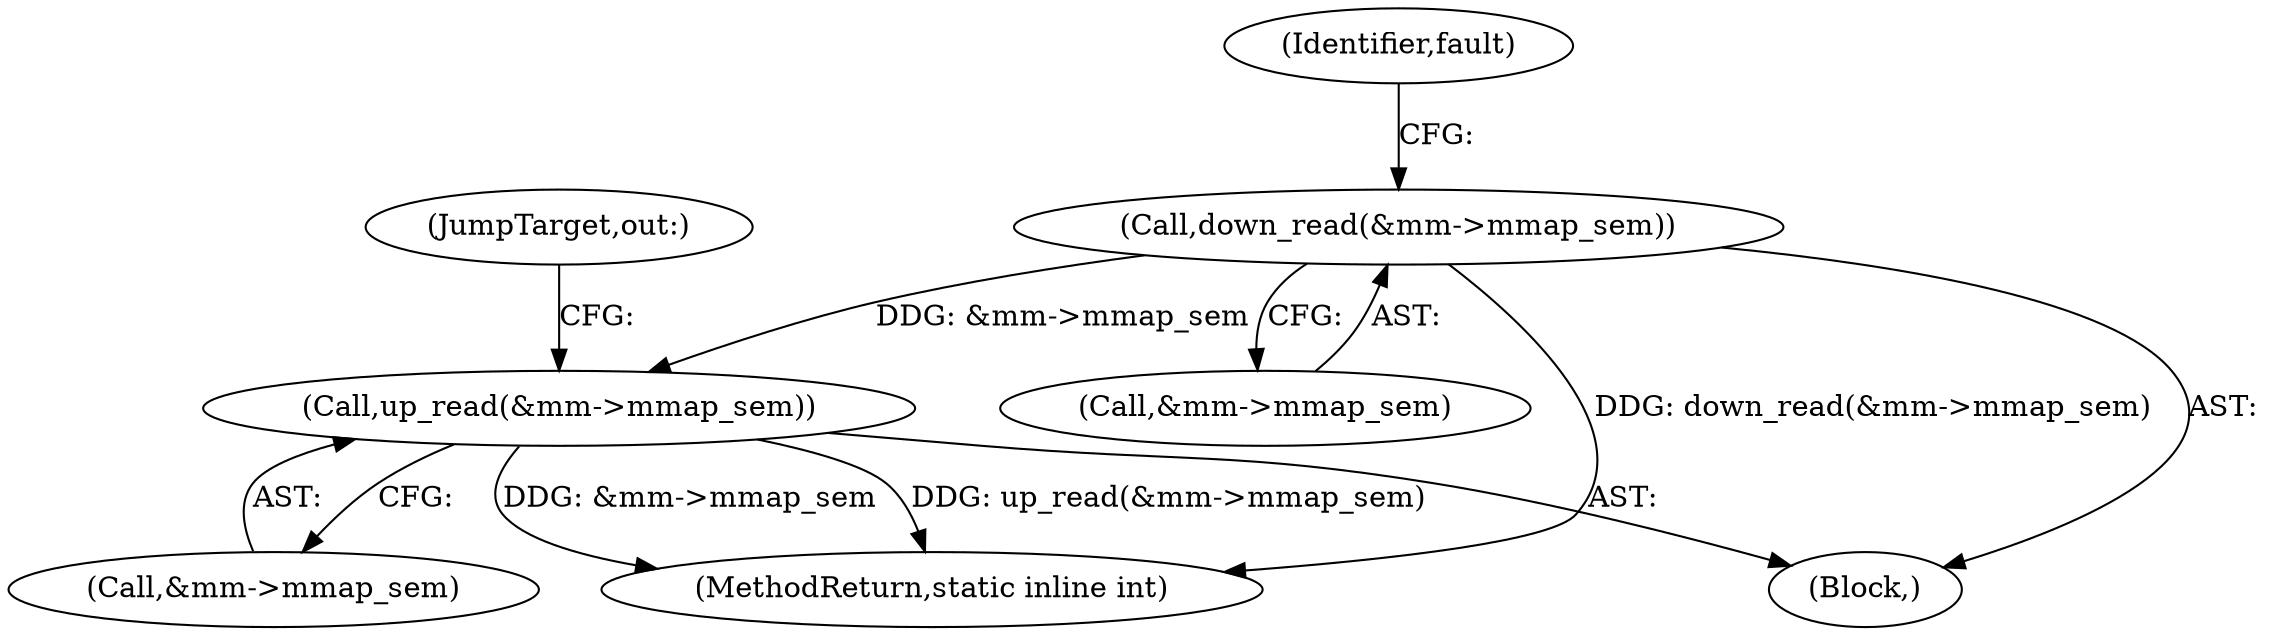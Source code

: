 digraph "0_linux_a8b0ca17b80e92faab46ee7179ba9e99ccb61233_21@API" {
"1000171" [label="(Call,down_read(&mm->mmap_sem))"];
"1000286" [label="(Call,up_read(&mm->mmap_sem))"];
"1000177" [label="(Identifier,fault)"];
"1000294" [label="(MethodReturn,static inline int)"];
"1000171" [label="(Call,down_read(&mm->mmap_sem))"];
"1000286" [label="(Call,up_read(&mm->mmap_sem))"];
"1000291" [label="(JumpTarget,out:)"];
"1000172" [label="(Call,&mm->mmap_sem)"];
"1000287" [label="(Call,&mm->mmap_sem)"];
"1000110" [label="(Block,)"];
"1000171" -> "1000110"  [label="AST: "];
"1000171" -> "1000172"  [label="CFG: "];
"1000172" -> "1000171"  [label="AST: "];
"1000177" -> "1000171"  [label="CFG: "];
"1000171" -> "1000294"  [label="DDG: down_read(&mm->mmap_sem)"];
"1000171" -> "1000286"  [label="DDG: &mm->mmap_sem"];
"1000286" -> "1000110"  [label="AST: "];
"1000286" -> "1000287"  [label="CFG: "];
"1000287" -> "1000286"  [label="AST: "];
"1000291" -> "1000286"  [label="CFG: "];
"1000286" -> "1000294"  [label="DDG: up_read(&mm->mmap_sem)"];
"1000286" -> "1000294"  [label="DDG: &mm->mmap_sem"];
}
